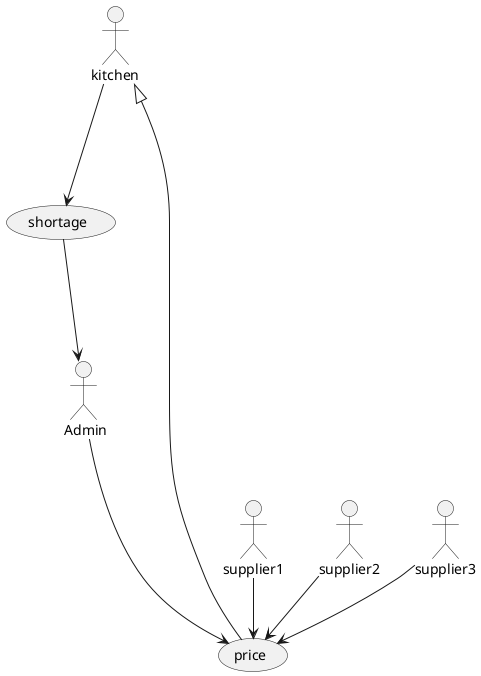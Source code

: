 @startuml
'https://plantuml.com/use-case-diagram

: Admin: as Admin



kitchen ---> (shortage)
(shortage)---> Admin
Admin ---> (price)
supplier1 --> (price)
supplier2 --> (price)
supplier3 --> (price)
kitchen <|-- (price)






@enduml